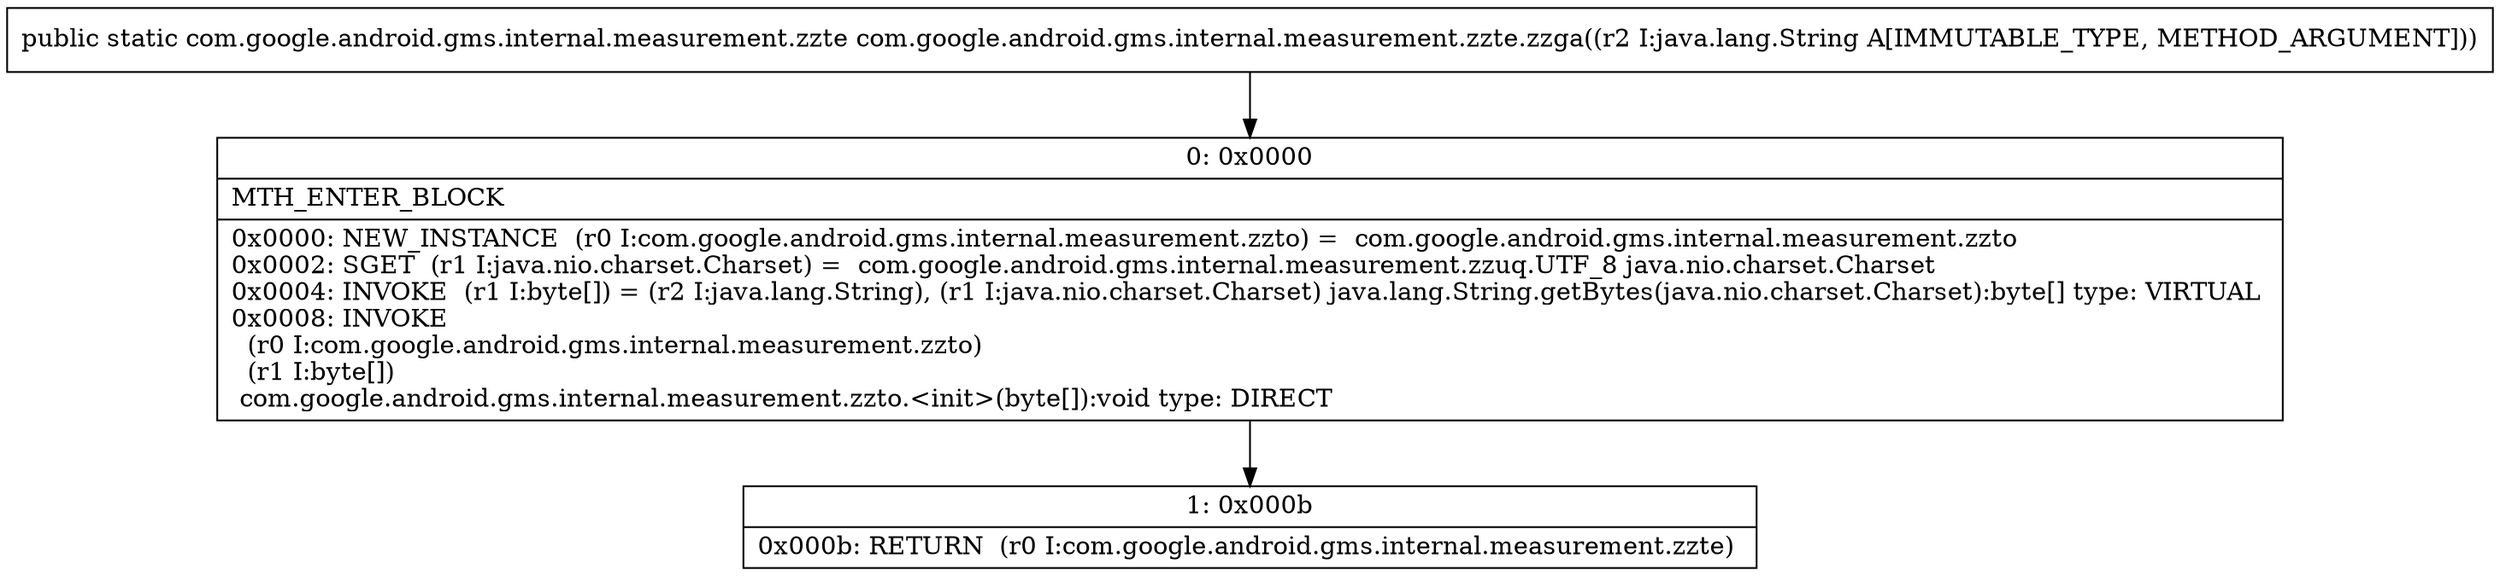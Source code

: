digraph "CFG forcom.google.android.gms.internal.measurement.zzte.zzga(Ljava\/lang\/String;)Lcom\/google\/android\/gms\/internal\/measurement\/zzte;" {
Node_0 [shape=record,label="{0\:\ 0x0000|MTH_ENTER_BLOCK\l|0x0000: NEW_INSTANCE  (r0 I:com.google.android.gms.internal.measurement.zzto) =  com.google.android.gms.internal.measurement.zzto \l0x0002: SGET  (r1 I:java.nio.charset.Charset) =  com.google.android.gms.internal.measurement.zzuq.UTF_8 java.nio.charset.Charset \l0x0004: INVOKE  (r1 I:byte[]) = (r2 I:java.lang.String), (r1 I:java.nio.charset.Charset) java.lang.String.getBytes(java.nio.charset.Charset):byte[] type: VIRTUAL \l0x0008: INVOKE  \l  (r0 I:com.google.android.gms.internal.measurement.zzto)\l  (r1 I:byte[])\l com.google.android.gms.internal.measurement.zzto.\<init\>(byte[]):void type: DIRECT \l}"];
Node_1 [shape=record,label="{1\:\ 0x000b|0x000b: RETURN  (r0 I:com.google.android.gms.internal.measurement.zzte) \l}"];
MethodNode[shape=record,label="{public static com.google.android.gms.internal.measurement.zzte com.google.android.gms.internal.measurement.zzte.zzga((r2 I:java.lang.String A[IMMUTABLE_TYPE, METHOD_ARGUMENT])) }"];
MethodNode -> Node_0;
Node_0 -> Node_1;
}


